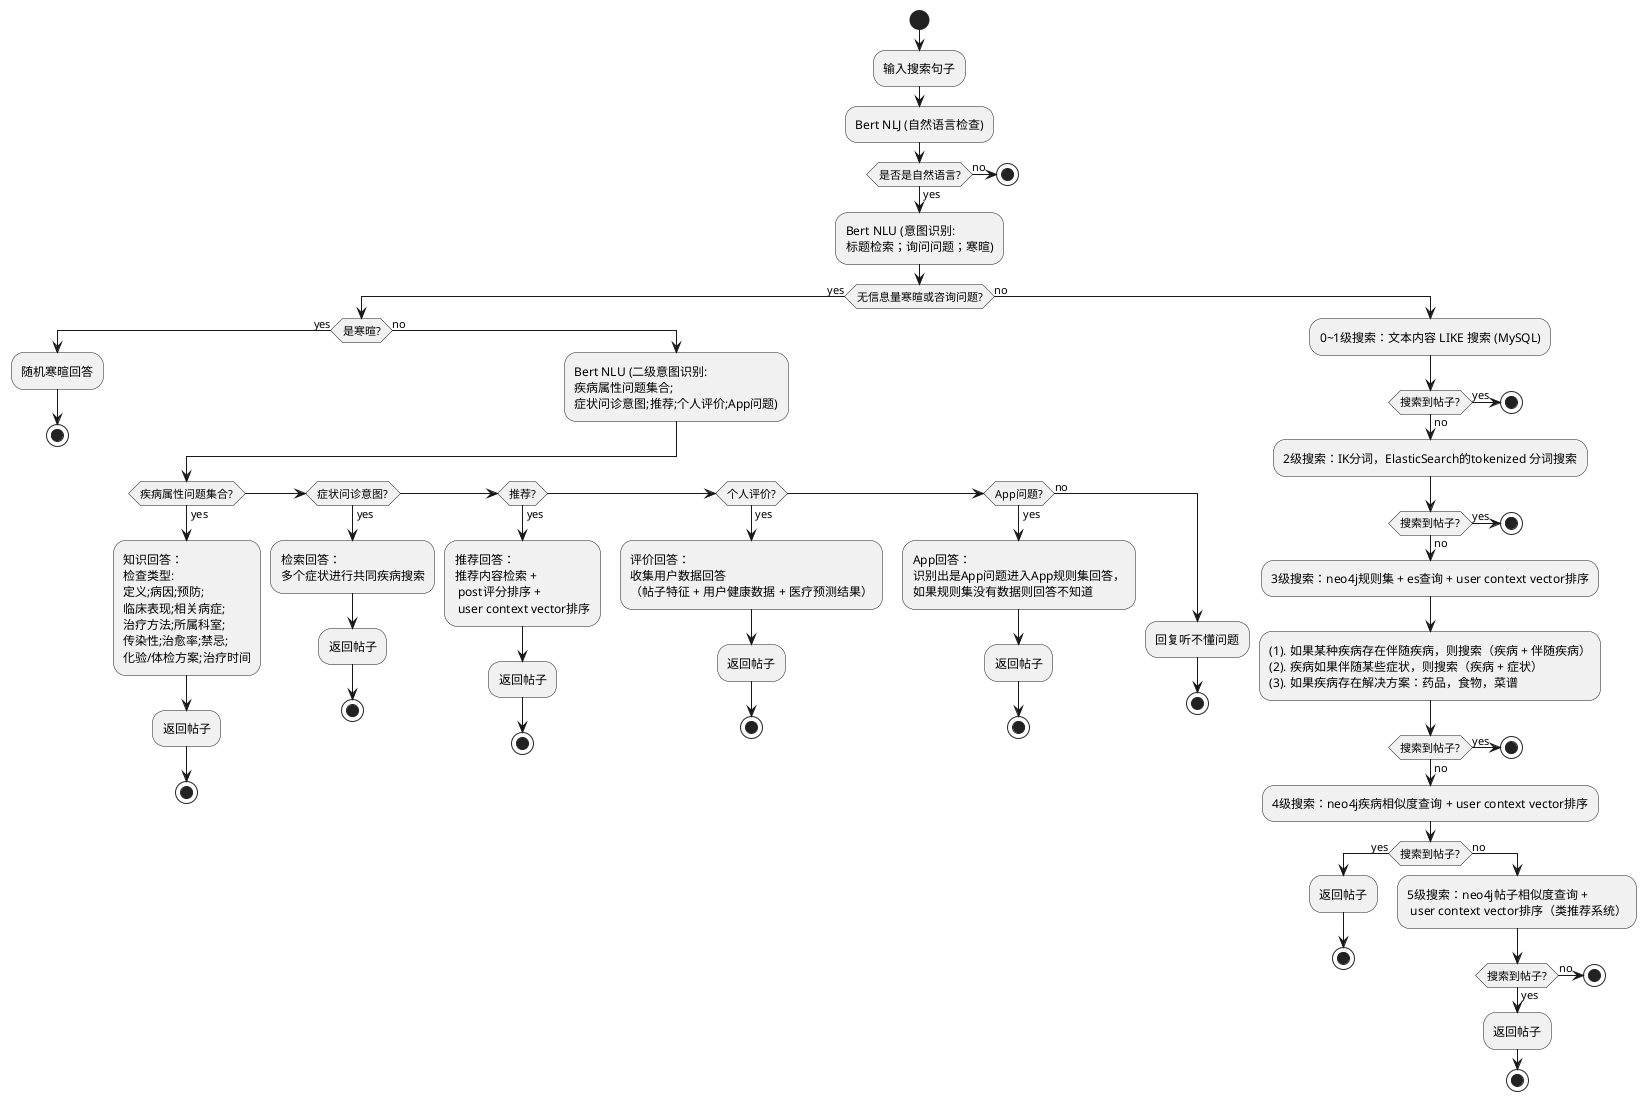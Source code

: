 @startuml
' Styling options - feel free to adjust

start
:输入搜索句子;

' Natural Language Check
:Bert NLJ (自然语言检查);
if (是否是自然语言?) then (no)
  stop
else (yes)
  ' Intent Recognition
  :Bert NLU (意图识别:\n标题检索；询问问题；寒暄);

  if (无信息量寒暄或咨询问题?) then (yes)
    if (是寒暄?) then (yes)
      :随机寒暄回答;
      stop
    else (no)
      :Bert NLU (二级意图识别:\n疾病属性问题集合;\n症状问诊意图;推荐;个人评价;App问题);
      if (疾病属性问题集合?) then (yes)
        :知识回答：\n检查类型:\n定义;病因;预防;\n临床表现;相关病症;\n治疗方法;所属科室;\n传染性;治愈率;禁忌;\n化验/体检方案;治疗时间;
        :返回帖子;
        stop
      elseif (症状问诊意图?) then (yes)
        :检索回答：\n多个症状进行共同疾病搜索;
        :返回帖子;
        stop
      elseif (推荐?) then (yes)
        :推荐回答：\n推荐内容检索 + \n post评分排序 + \n user context vector排序;
        :返回帖子;
        stop
      elseif (个人评价?) then (yes)
        :评价回答：\n收集用户数据回答\n（帖子特征 + 用户健康数据 + 医疗预测结果）;
        :返回帖子;
        stop
      elseif (App问题?) then (yes)
        :App回答：\n识别出是App问题进入App规则集回答，\n如果规则集没有数据则回答不知道;
        :返回帖子;
        stop
      else (no)
        :回复听不懂问题;
        stop
      endif

    endif
  else (no)
    ' Search Branch - Level 1
    :0~1级搜索：文本内容 LIKE 搜索 (MySQL);
    if (搜索到帖子?) then (yes)
      stop
    else (no)
      ' Search Branch - Level 2
      :2级搜索：IK分词，ElasticSearch的tokenized 分词搜索;
      if (搜索到帖子?) then (yes)
        stop
      else (no)
        ' Search Branch - Level 3
        :3级搜索：neo4j规则集 + es查询 + user context vector排序;
        :(1). 如果某种疾病存在伴随疾病，则搜索（疾病 + 伴随疾病）
        (2). 疾病如果伴随某些症状，则搜索（疾病 + 症状）
        (3). 如果疾病存在解决方案：药品，食物，菜谱;
        if (搜索到帖子?) then (yes)
          stop
        else (no)
          :4级搜索：neo4j疾病相似度查询 + user context vector排序;
          if (搜索到帖子?) then (yes)
            :返回帖子;
            stop
          else (no)
            ' Search Branch - Level 4
            :5级搜索：neo4j帖子相似度查询 +\n user context vector排序（类推荐系统）;
            if (搜索到帖子?) then (yes)
              :返回帖子;
              stop
            else (no)
              stop
            endif
          endif
        endif
      endif
    endif
  endif
endif

@enduml